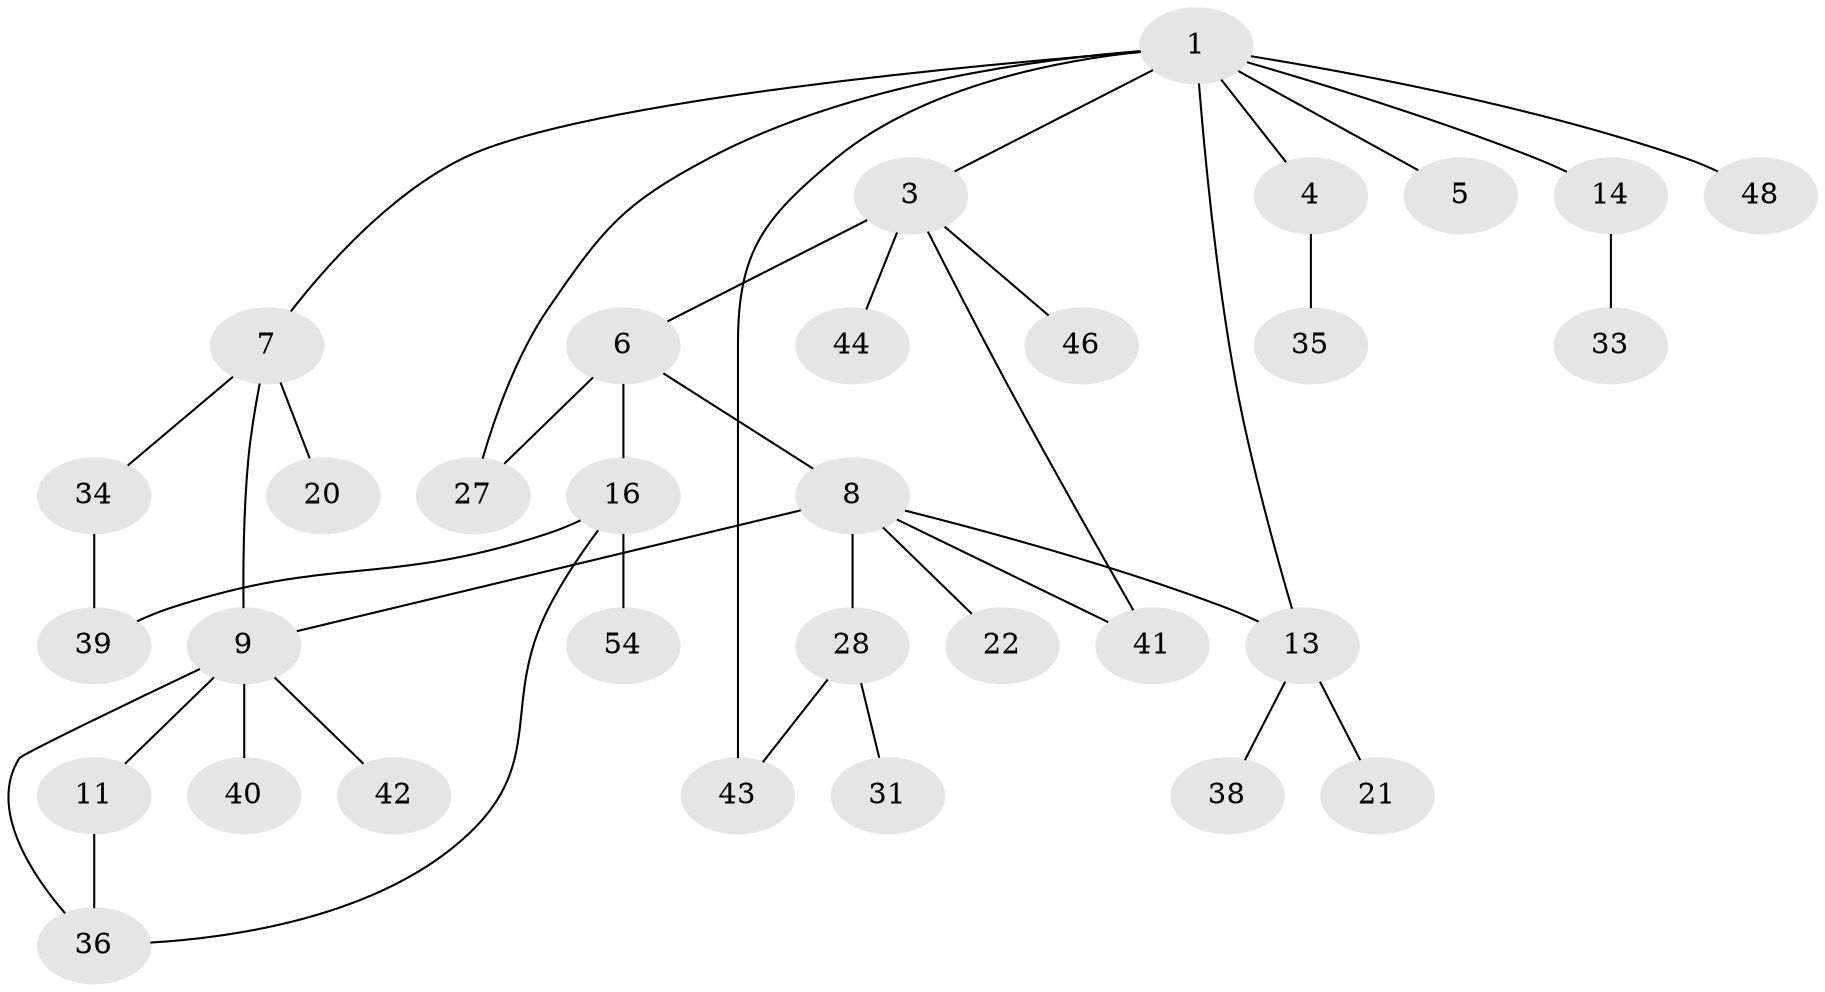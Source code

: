 // original degree distribution, {5: 0.037037037037037035, 4: 0.18518518518518517, 6: 0.018518518518518517, 2: 0.3148148148148148, 3: 0.1111111111111111, 1: 0.3333333333333333}
// Generated by graph-tools (version 1.1) at 2025/17/03/04/25 18:17:04]
// undirected, 32 vertices, 39 edges
graph export_dot {
graph [start="1"]
  node [color=gray90,style=filled];
  1 [super="+2+24"];
  3 [super="+12"];
  4;
  5 [super="+49"];
  6 [super="+19"];
  7;
  8 [super="+18"];
  9 [super="+23"];
  11 [super="+15"];
  13 [super="+17"];
  14;
  16 [super="+32"];
  20;
  21 [super="+29"];
  22;
  27;
  28;
  31;
  33;
  34;
  35;
  36 [super="+53"];
  38;
  39;
  40;
  41;
  42;
  43;
  44;
  46;
  48 [super="+52"];
  54;
  1 -- 3;
  1 -- 4;
  1 -- 13;
  1 -- 48;
  1 -- 5;
  1 -- 7;
  1 -- 43;
  1 -- 14;
  1 -- 27;
  3 -- 6 [weight=2];
  3 -- 44;
  3 -- 46;
  3 -- 41;
  4 -- 35;
  6 -- 8;
  6 -- 16;
  6 -- 27;
  7 -- 9;
  7 -- 20;
  7 -- 34;
  8 -- 22;
  8 -- 9;
  8 -- 41;
  8 -- 28;
  8 -- 13;
  9 -- 11 [weight=2];
  9 -- 40;
  9 -- 36;
  9 -- 42;
  11 -- 36;
  13 -- 21;
  13 -- 38;
  14 -- 33;
  16 -- 36;
  16 -- 54;
  16 -- 39;
  28 -- 31;
  28 -- 43;
  34 -- 39;
}
